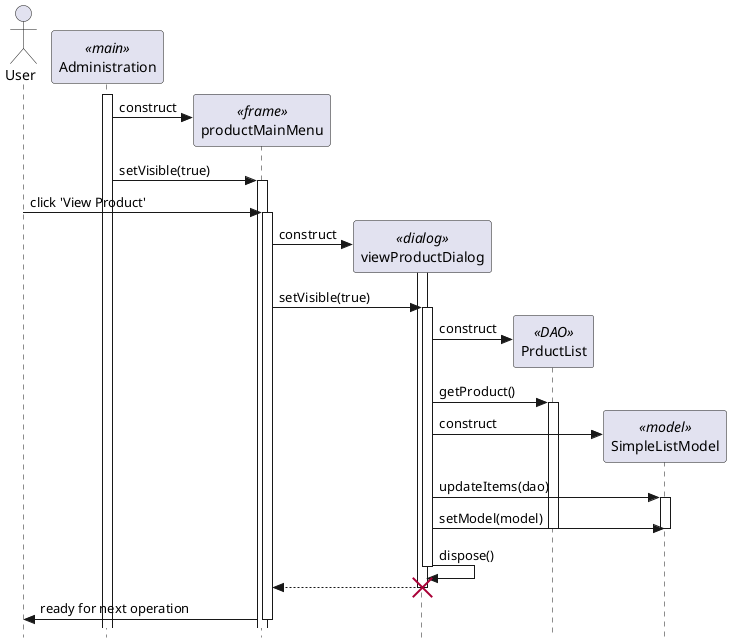 @startuml
' use strict UML mode
skinparam style strictuml

actor "User" as user

participant "Administration" as main <<main>>
main++

create "productMainMenu" as menu <<frame>>
main -> menu : construct
main -> menu++ : setVisible(true)

user -> menu++ : click 'View Product'

create "viewProductDialog" as editor <<dialog>>
menu -> editor : construct

'activate editor constructer
editor++

menu -> editor++ : setVisible(true)



' create a DAO
create "PrductList" as dao <<DAO>>
editor -> dao : construct
editor -> dao++ : getProduct()


create "SimpleListModel" as model <<model>>
editor -> model : construct

editor -> model++ : updateItems(dao)
editor -> model : setModel(model)
dao--
model--

' dispose dialog
editor -> editor-- : dispose()

' show control returning to the menu as the dialog closes
return

destroy editor

menu –> user-- : ready for next operation
@enduml